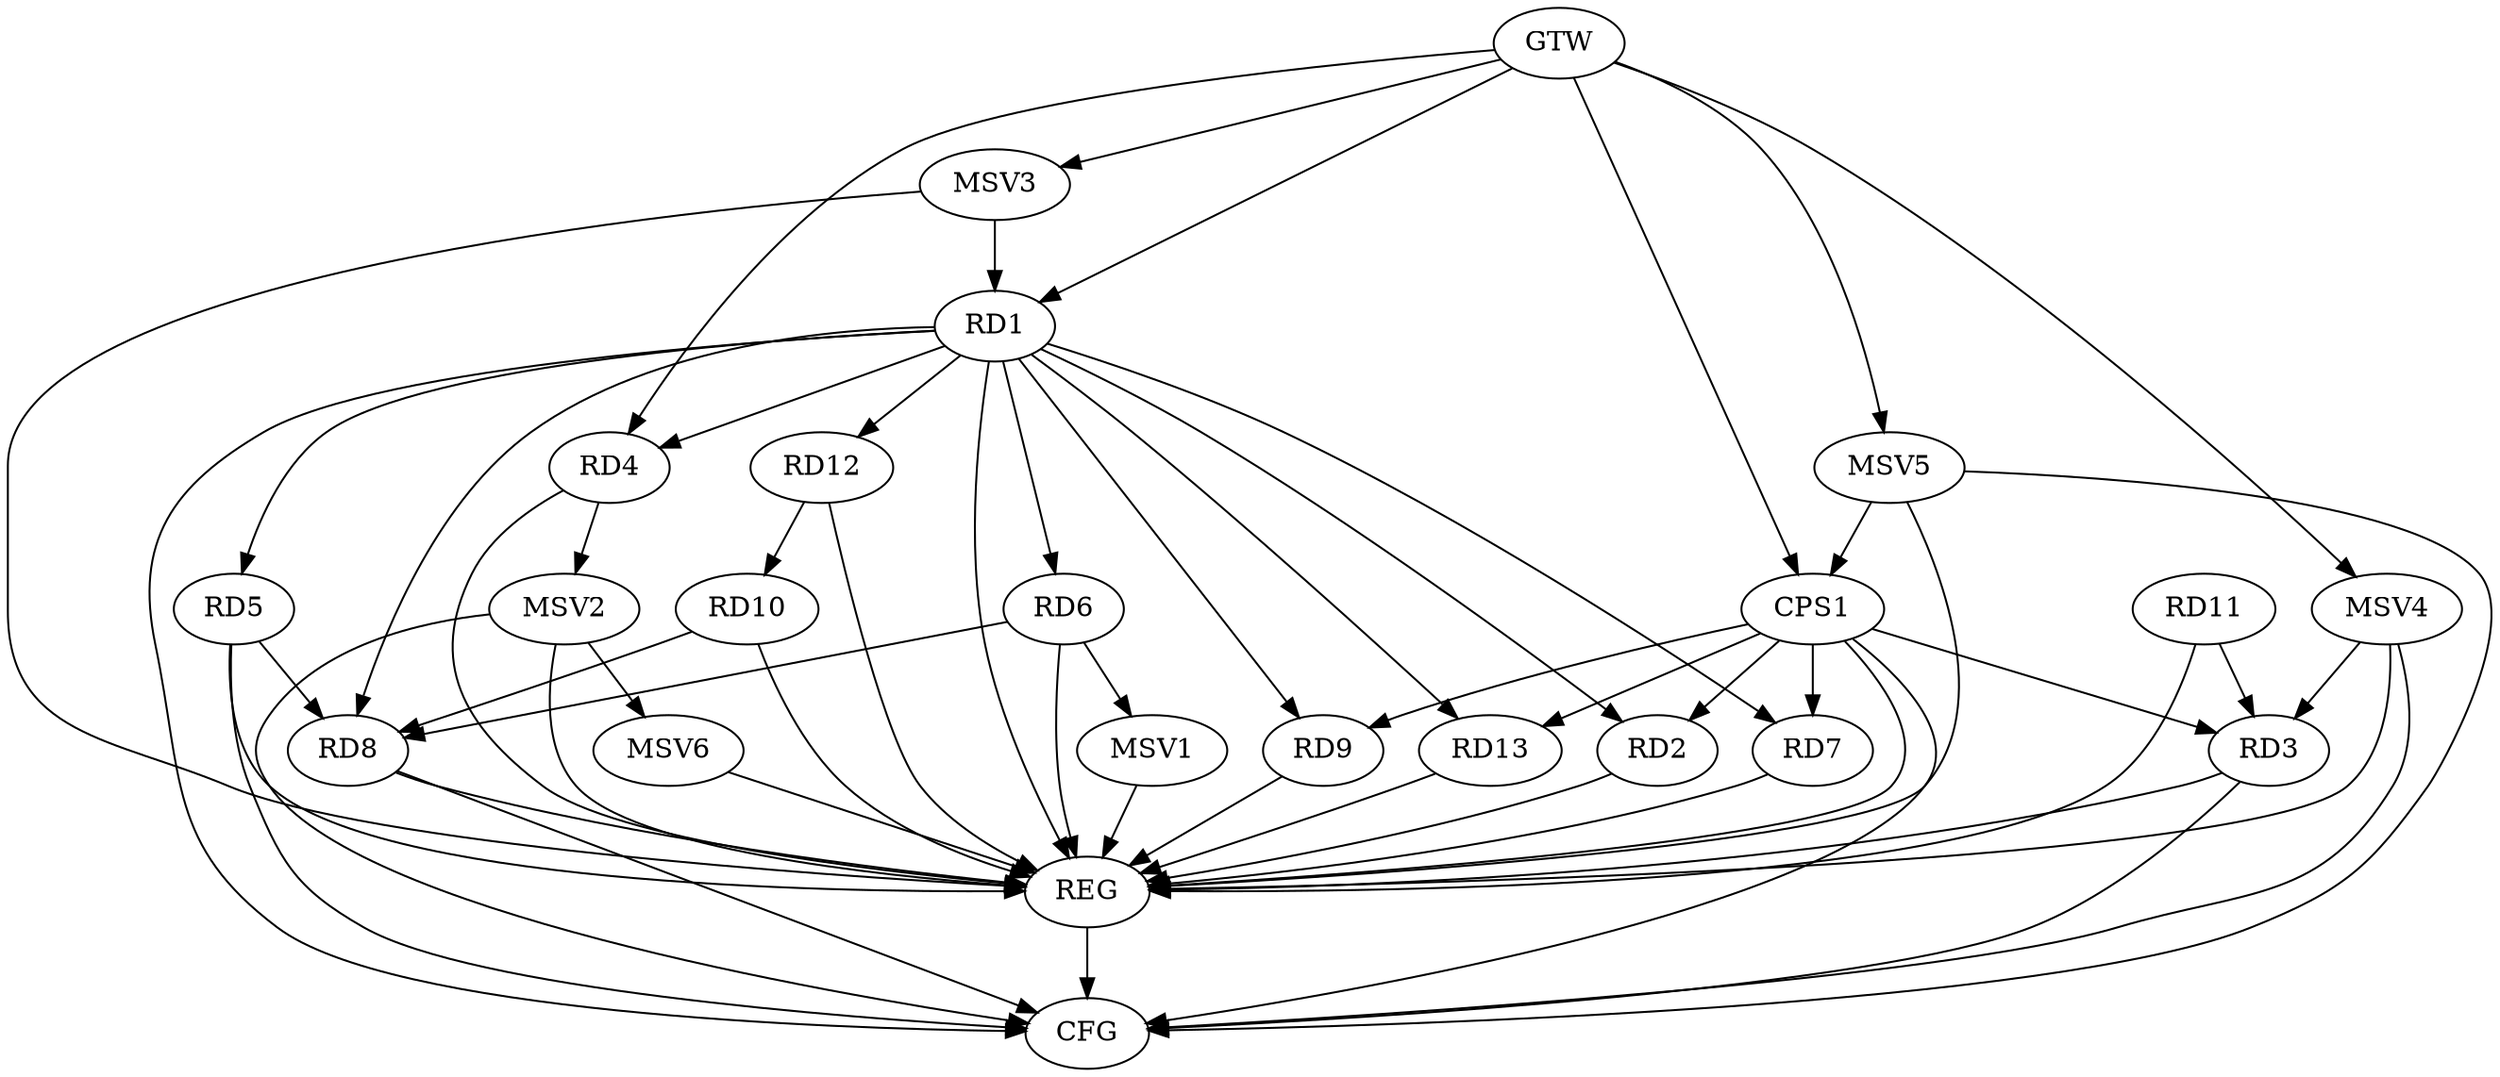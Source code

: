 strict digraph G {
  RD1 [ label="RD1" ];
  RD2 [ label="RD2" ];
  RD3 [ label="RD3" ];
  RD4 [ label="RD4" ];
  RD5 [ label="RD5" ];
  RD6 [ label="RD6" ];
  RD7 [ label="RD7" ];
  RD8 [ label="RD8" ];
  RD9 [ label="RD9" ];
  RD10 [ label="RD10" ];
  RD11 [ label="RD11" ];
  RD12 [ label="RD12" ];
  RD13 [ label="RD13" ];
  CPS1 [ label="CPS1" ];
  GTW [ label="GTW" ];
  REG [ label="REG" ];
  CFG [ label="CFG" ];
  MSV1 [ label="MSV1" ];
  MSV2 [ label="MSV2" ];
  MSV3 [ label="MSV3" ];
  MSV4 [ label="MSV4" ];
  MSV5 [ label="MSV5" ];
  MSV6 [ label="MSV6" ];
  RD1 -> RD5;
  RD1 -> RD8;
  RD1 -> RD12;
  RD11 -> RD3;
  RD5 -> RD8;
  RD6 -> RD8;
  RD10 -> RD8;
  RD12 -> RD10;
  CPS1 -> RD2;
  CPS1 -> RD3;
  CPS1 -> RD7;
  CPS1 -> RD9;
  CPS1 -> RD13;
  GTW -> RD1;
  GTW -> RD4;
  GTW -> CPS1;
  RD1 -> REG;
  RD2 -> REG;
  RD3 -> REG;
  RD4 -> REG;
  RD5 -> REG;
  RD6 -> REG;
  RD7 -> REG;
  RD8 -> REG;
  RD9 -> REG;
  RD10 -> REG;
  RD11 -> REG;
  RD12 -> REG;
  RD13 -> REG;
  CPS1 -> REG;
  RD3 -> CFG;
  RD1 -> CFG;
  RD8 -> CFG;
  RD5 -> CFG;
  CPS1 -> CFG;
  REG -> CFG;
  RD1 -> RD6;
  RD1 -> RD7;
  RD1 -> RD13;
  RD1 -> RD2;
  RD1 -> RD4;
  RD1 -> RD9;
  RD6 -> MSV1;
  MSV1 -> REG;
  RD4 -> MSV2;
  MSV2 -> REG;
  MSV2 -> CFG;
  MSV3 -> RD1;
  GTW -> MSV3;
  MSV3 -> REG;
  MSV4 -> RD3;
  GTW -> MSV4;
  MSV4 -> REG;
  MSV4 -> CFG;
  MSV5 -> CPS1;
  GTW -> MSV5;
  MSV5 -> REG;
  MSV5 -> CFG;
  MSV2 -> MSV6;
  MSV6 -> REG;
}
